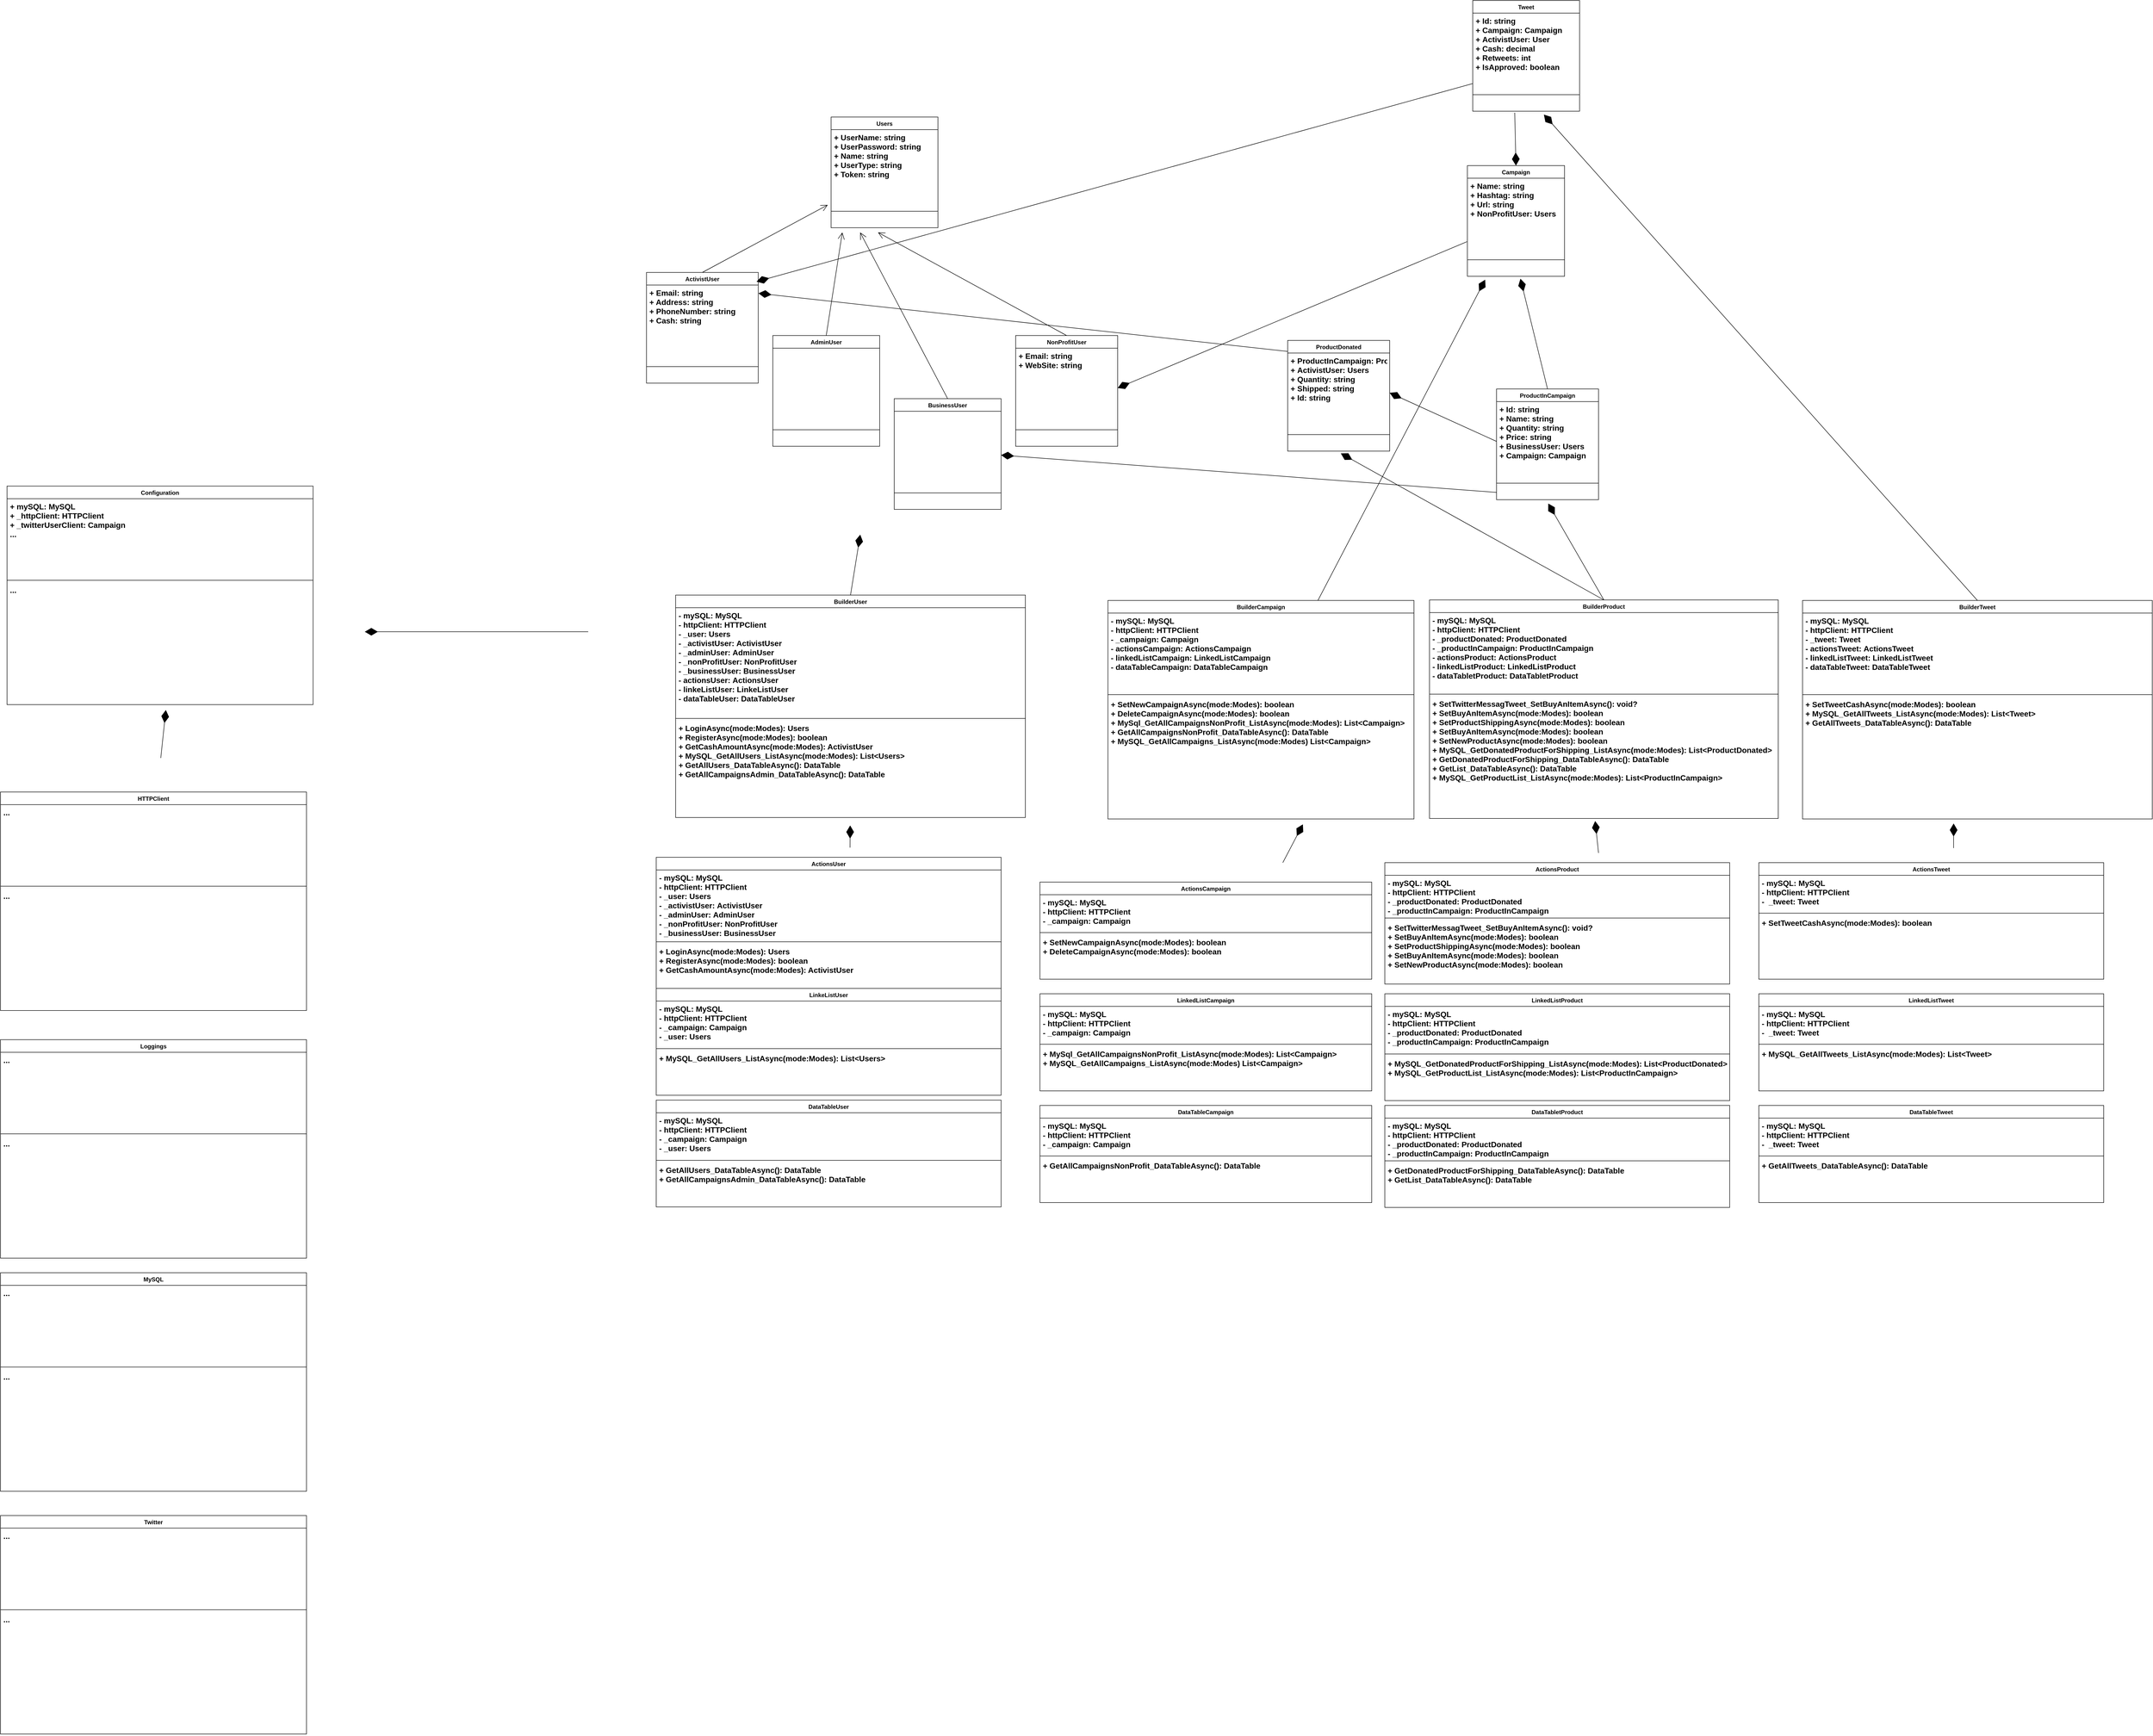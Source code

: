 <mxfile version="20.3.0" type="device"><diagram name="Page-1" id="929967ad-93f9-6ef4-fab6-5d389245f69c"><mxGraphModel dx="6966.5" dy="2979" grid="1" gridSize="10" guides="1" tooltips="1" connect="1" arrows="1" fold="1" page="1" pageScale="1.5" pageWidth="1169" pageHeight="826" background="none" math="0" shadow="0"><root><mxCell id="0" style=";html=1;"/><mxCell id="1" style=";html=1;" parent="0"/><mxCell id="vzU6-x2ajNIIpoVOrE8h-17" value="ActivistUser" style="swimlane;fontStyle=1;align=center;verticalAlign=top;childLayout=stackLayout;horizontal=1;startSize=26;horizontalStack=0;resizeParent=1;resizeParentMax=0;resizeLast=0;collapsible=1;marginBottom=0;" vertex="1" parent="1"><mxGeometry x="-190" y="-120" width="230" height="228" as="geometry"/></mxCell><mxCell id="vzU6-x2ajNIIpoVOrE8h-18" value="+ Email: string&#10;+ Address: string &#10;+ PhoneNumber: string&#10;+ Cash: string" style="text;strokeColor=none;fillColor=none;align=left;verticalAlign=top;spacingLeft=4;spacingRight=4;overflow=hidden;rotatable=0;points=[[0,0.5],[1,0.5]];portConstraint=eastwest;fontSize=16;fontStyle=1" vertex="1" parent="vzU6-x2ajNIIpoVOrE8h-17"><mxGeometry y="26" width="230" height="164" as="geometry"/></mxCell><mxCell id="vzU6-x2ajNIIpoVOrE8h-19" value="" style="line;strokeWidth=1;fillColor=none;align=left;verticalAlign=middle;spacingTop=-1;spacingLeft=3;spacingRight=3;rotatable=0;labelPosition=right;points=[];portConstraint=eastwest;strokeColor=inherit;" vertex="1" parent="vzU6-x2ajNIIpoVOrE8h-17"><mxGeometry y="190" width="230" height="8" as="geometry"/></mxCell><mxCell id="vzU6-x2ajNIIpoVOrE8h-20" value=" " style="text;strokeColor=none;fillColor=none;align=left;verticalAlign=top;spacingLeft=4;spacingRight=4;overflow=hidden;rotatable=0;points=[[0,0.5],[1,0.5]];portConstraint=eastwest;fontSize=16;fontStyle=1" vertex="1" parent="vzU6-x2ajNIIpoVOrE8h-17"><mxGeometry y="198" width="230" height="30" as="geometry"/></mxCell><mxCell id="vzU6-x2ajNIIpoVOrE8h-22" value="AdminUser" style="swimlane;fontStyle=1;align=center;verticalAlign=top;childLayout=stackLayout;horizontal=1;startSize=26;horizontalStack=0;resizeParent=1;resizeParentMax=0;resizeLast=0;collapsible=1;marginBottom=0;" vertex="1" parent="1"><mxGeometry x="70" y="10" width="220" height="228" as="geometry"/></mxCell><mxCell id="vzU6-x2ajNIIpoVOrE8h-23" value=" " style="text;strokeColor=none;fillColor=none;align=left;verticalAlign=top;spacingLeft=4;spacingRight=4;overflow=hidden;rotatable=0;points=[[0,0.5],[1,0.5]];portConstraint=eastwest;fontSize=16;fontStyle=1" vertex="1" parent="vzU6-x2ajNIIpoVOrE8h-22"><mxGeometry y="26" width="220" height="164" as="geometry"/></mxCell><mxCell id="vzU6-x2ajNIIpoVOrE8h-24" value="" style="line;strokeWidth=1;fillColor=none;align=left;verticalAlign=middle;spacingTop=-1;spacingLeft=3;spacingRight=3;rotatable=0;labelPosition=right;points=[];portConstraint=eastwest;strokeColor=inherit;" vertex="1" parent="vzU6-x2ajNIIpoVOrE8h-22"><mxGeometry y="190" width="220" height="8" as="geometry"/></mxCell><mxCell id="vzU6-x2ajNIIpoVOrE8h-25" value=" " style="text;strokeColor=none;fillColor=none;align=left;verticalAlign=top;spacingLeft=4;spacingRight=4;overflow=hidden;rotatable=0;points=[[0,0.5],[1,0.5]];portConstraint=eastwest;fontSize=16;fontStyle=1" vertex="1" parent="vzU6-x2ajNIIpoVOrE8h-22"><mxGeometry y="198" width="220" height="30" as="geometry"/></mxCell><mxCell id="vzU6-x2ajNIIpoVOrE8h-30" value="BusinessUser" style="swimlane;fontStyle=1;align=center;verticalAlign=top;childLayout=stackLayout;horizontal=1;startSize=26;horizontalStack=0;resizeParent=1;resizeParentMax=0;resizeLast=0;collapsible=1;marginBottom=0;" vertex="1" parent="1"><mxGeometry x="320" y="140" width="220" height="228" as="geometry"/></mxCell><mxCell id="vzU6-x2ajNIIpoVOrE8h-31" value=" " style="text;strokeColor=none;fillColor=none;align=left;verticalAlign=top;spacingLeft=4;spacingRight=4;overflow=hidden;rotatable=0;points=[[0,0.5],[1,0.5]];portConstraint=eastwest;fontSize=16;fontStyle=1" vertex="1" parent="vzU6-x2ajNIIpoVOrE8h-30"><mxGeometry y="26" width="220" height="164" as="geometry"/></mxCell><mxCell id="vzU6-x2ajNIIpoVOrE8h-32" value="" style="line;strokeWidth=1;fillColor=none;align=left;verticalAlign=middle;spacingTop=-1;spacingLeft=3;spacingRight=3;rotatable=0;labelPosition=right;points=[];portConstraint=eastwest;strokeColor=inherit;" vertex="1" parent="vzU6-x2ajNIIpoVOrE8h-30"><mxGeometry y="190" width="220" height="8" as="geometry"/></mxCell><mxCell id="vzU6-x2ajNIIpoVOrE8h-33" value=" " style="text;strokeColor=none;fillColor=none;align=left;verticalAlign=top;spacingLeft=4;spacingRight=4;overflow=hidden;rotatable=0;points=[[0,0.5],[1,0.5]];portConstraint=eastwest;fontSize=16;fontStyle=1" vertex="1" parent="vzU6-x2ajNIIpoVOrE8h-30"><mxGeometry y="198" width="220" height="30" as="geometry"/></mxCell><mxCell id="vzU6-x2ajNIIpoVOrE8h-34" value="NonProfitUser" style="swimlane;fontStyle=1;align=center;verticalAlign=top;childLayout=stackLayout;horizontal=1;startSize=26;horizontalStack=0;resizeParent=1;resizeParentMax=0;resizeLast=0;collapsible=1;marginBottom=0;" vertex="1" parent="1"><mxGeometry x="570" y="10" width="210" height="228" as="geometry"/></mxCell><mxCell id="vzU6-x2ajNIIpoVOrE8h-35" value="+ Email: string&#10;+ WebSite: string" style="text;strokeColor=none;fillColor=none;align=left;verticalAlign=top;spacingLeft=4;spacingRight=4;overflow=hidden;rotatable=0;points=[[0,0.5],[1,0.5]];portConstraint=eastwest;fontSize=16;fontStyle=1" vertex="1" parent="vzU6-x2ajNIIpoVOrE8h-34"><mxGeometry y="26" width="210" height="164" as="geometry"/></mxCell><mxCell id="vzU6-x2ajNIIpoVOrE8h-36" value="" style="line;strokeWidth=1;fillColor=none;align=left;verticalAlign=middle;spacingTop=-1;spacingLeft=3;spacingRight=3;rotatable=0;labelPosition=right;points=[];portConstraint=eastwest;strokeColor=inherit;" vertex="1" parent="vzU6-x2ajNIIpoVOrE8h-34"><mxGeometry y="190" width="210" height="8" as="geometry"/></mxCell><mxCell id="vzU6-x2ajNIIpoVOrE8h-37" value=" " style="text;strokeColor=none;fillColor=none;align=left;verticalAlign=top;spacingLeft=4;spacingRight=4;overflow=hidden;rotatable=0;points=[[0,0.5],[1,0.5]];portConstraint=eastwest;fontSize=16;fontStyle=1" vertex="1" parent="vzU6-x2ajNIIpoVOrE8h-34"><mxGeometry y="198" width="210" height="30" as="geometry"/></mxCell><mxCell id="vzU6-x2ajNIIpoVOrE8h-38" value="Users" style="swimlane;fontStyle=1;align=center;verticalAlign=top;childLayout=stackLayout;horizontal=1;startSize=26;horizontalStack=0;resizeParent=1;resizeParentMax=0;resizeLast=0;collapsible=1;marginBottom=0;" vertex="1" parent="1"><mxGeometry x="190" y="-440" width="220" height="228" as="geometry"/></mxCell><mxCell id="vzU6-x2ajNIIpoVOrE8h-39" value="+ UserName: string&#10;+ UserPassword: string&#10;+ Name: string&#10;+ UserType: string&#10;+ Token: string" style="text;strokeColor=none;fillColor=none;align=left;verticalAlign=top;spacingLeft=4;spacingRight=4;overflow=hidden;rotatable=0;points=[[0,0.5],[1,0.5]];portConstraint=eastwest;fontSize=16;fontStyle=1" vertex="1" parent="vzU6-x2ajNIIpoVOrE8h-38"><mxGeometry y="26" width="220" height="164" as="geometry"/></mxCell><mxCell id="vzU6-x2ajNIIpoVOrE8h-40" value="" style="line;strokeWidth=1;fillColor=none;align=left;verticalAlign=middle;spacingTop=-1;spacingLeft=3;spacingRight=3;rotatable=0;labelPosition=right;points=[];portConstraint=eastwest;strokeColor=inherit;" vertex="1" parent="vzU6-x2ajNIIpoVOrE8h-38"><mxGeometry y="190" width="220" height="8" as="geometry"/></mxCell><mxCell id="vzU6-x2ajNIIpoVOrE8h-41" value=" " style="text;strokeColor=none;fillColor=none;align=left;verticalAlign=top;spacingLeft=4;spacingRight=4;overflow=hidden;rotatable=0;points=[[0,0.5],[1,0.5]];portConstraint=eastwest;fontSize=16;fontStyle=1" vertex="1" parent="vzU6-x2ajNIIpoVOrE8h-38"><mxGeometry y="198" width="220" height="30" as="geometry"/></mxCell><mxCell id="vzU6-x2ajNIIpoVOrE8h-42" value="Tweet" style="swimlane;fontStyle=1;align=center;verticalAlign=top;childLayout=stackLayout;horizontal=1;startSize=26;horizontalStack=0;resizeParent=1;resizeParentMax=0;resizeLast=0;collapsible=1;marginBottom=0;" vertex="1" parent="1"><mxGeometry x="1511" y="-680" width="220" height="228" as="geometry"/></mxCell><mxCell id="vzU6-x2ajNIIpoVOrE8h-43" value="+ Id: string&#10;+ Campaign: Campaign&#10;+ ActivistUser: User&#10;+ Cash: decimal&#10;+ Retweets: int&#10;+ IsApproved: boolean" style="text;strokeColor=none;fillColor=none;align=left;verticalAlign=top;spacingLeft=4;spacingRight=4;overflow=hidden;rotatable=0;points=[[0,0.5],[1,0.5]];portConstraint=eastwest;fontSize=16;fontStyle=1" vertex="1" parent="vzU6-x2ajNIIpoVOrE8h-42"><mxGeometry y="26" width="220" height="164" as="geometry"/></mxCell><mxCell id="vzU6-x2ajNIIpoVOrE8h-44" value="" style="line;strokeWidth=1;fillColor=none;align=left;verticalAlign=middle;spacingTop=-1;spacingLeft=3;spacingRight=3;rotatable=0;labelPosition=right;points=[];portConstraint=eastwest;strokeColor=inherit;" vertex="1" parent="vzU6-x2ajNIIpoVOrE8h-42"><mxGeometry y="190" width="220" height="8" as="geometry"/></mxCell><mxCell id="vzU6-x2ajNIIpoVOrE8h-45" value=" " style="text;strokeColor=none;fillColor=none;align=left;verticalAlign=top;spacingLeft=4;spacingRight=4;overflow=hidden;rotatable=0;points=[[0,0.5],[1,0.5]];portConstraint=eastwest;fontSize=16;fontStyle=1" vertex="1" parent="vzU6-x2ajNIIpoVOrE8h-42"><mxGeometry y="198" width="220" height="30" as="geometry"/></mxCell><mxCell id="vzU6-x2ajNIIpoVOrE8h-46" value="Campaign" style="swimlane;fontStyle=1;align=center;verticalAlign=top;childLayout=stackLayout;horizontal=1;startSize=26;horizontalStack=0;resizeParent=1;resizeParentMax=0;resizeLast=0;collapsible=1;marginBottom=0;" vertex="1" parent="1"><mxGeometry x="1500" y="-340" width="200" height="228" as="geometry"/></mxCell><mxCell id="vzU6-x2ajNIIpoVOrE8h-47" value="+ Name: string&#10;+ Hashtag: string&#10;+ Url: string&#10;+ NonProfitUser: Users" style="text;strokeColor=none;fillColor=none;align=left;verticalAlign=top;spacingLeft=4;spacingRight=4;overflow=hidden;rotatable=0;points=[[0,0.5],[1,0.5]];portConstraint=eastwest;fontSize=16;fontStyle=1" vertex="1" parent="vzU6-x2ajNIIpoVOrE8h-46"><mxGeometry y="26" width="200" height="164" as="geometry"/></mxCell><mxCell id="vzU6-x2ajNIIpoVOrE8h-48" value="" style="line;strokeWidth=1;fillColor=none;align=left;verticalAlign=middle;spacingTop=-1;spacingLeft=3;spacingRight=3;rotatable=0;labelPosition=right;points=[];portConstraint=eastwest;strokeColor=inherit;" vertex="1" parent="vzU6-x2ajNIIpoVOrE8h-46"><mxGeometry y="190" width="200" height="8" as="geometry"/></mxCell><mxCell id="vzU6-x2ajNIIpoVOrE8h-49" value=" " style="text;strokeColor=none;fillColor=none;align=left;verticalAlign=top;spacingLeft=4;spacingRight=4;overflow=hidden;rotatable=0;points=[[0,0.5],[1,0.5]];portConstraint=eastwest;fontSize=16;fontStyle=1" vertex="1" parent="vzU6-x2ajNIIpoVOrE8h-46"><mxGeometry y="198" width="200" height="30" as="geometry"/></mxCell><mxCell id="vzU6-x2ajNIIpoVOrE8h-54" value="ProductInCampaign" style="swimlane;fontStyle=1;align=center;verticalAlign=top;childLayout=stackLayout;horizontal=1;startSize=26;horizontalStack=0;resizeParent=1;resizeParentMax=0;resizeLast=0;collapsible=1;marginBottom=0;" vertex="1" parent="1"><mxGeometry x="1560" y="120" width="210" height="228" as="geometry"/></mxCell><mxCell id="vzU6-x2ajNIIpoVOrE8h-55" value="+ Id: string&#10;+ Name: string&#10;+ Quantity: string&#10;+ Price: string&#10;+ BusinessUser: Users&#10;+ Campaign: Campaign" style="text;strokeColor=none;fillColor=none;align=left;verticalAlign=top;spacingLeft=4;spacingRight=4;overflow=hidden;rotatable=0;points=[[0,0.5],[1,0.5]];portConstraint=eastwest;fontSize=16;fontStyle=1" vertex="1" parent="vzU6-x2ajNIIpoVOrE8h-54"><mxGeometry y="26" width="210" height="164" as="geometry"/></mxCell><mxCell id="vzU6-x2ajNIIpoVOrE8h-56" value="" style="line;strokeWidth=1;fillColor=none;align=left;verticalAlign=middle;spacingTop=-1;spacingLeft=3;spacingRight=3;rotatable=0;labelPosition=right;points=[];portConstraint=eastwest;strokeColor=inherit;" vertex="1" parent="vzU6-x2ajNIIpoVOrE8h-54"><mxGeometry y="190" width="210" height="8" as="geometry"/></mxCell><mxCell id="vzU6-x2ajNIIpoVOrE8h-57" value=" " style="text;strokeColor=none;fillColor=none;align=left;verticalAlign=top;spacingLeft=4;spacingRight=4;overflow=hidden;rotatable=0;points=[[0,0.5],[1,0.5]];portConstraint=eastwest;fontSize=16;fontStyle=1" vertex="1" parent="vzU6-x2ajNIIpoVOrE8h-54"><mxGeometry y="198" width="210" height="30" as="geometry"/></mxCell><mxCell id="vzU6-x2ajNIIpoVOrE8h-75" value="BuilderUser" style="swimlane;fontStyle=1;align=center;verticalAlign=top;childLayout=stackLayout;horizontal=1;startSize=26;horizontalStack=0;resizeParent=1;resizeParentMax=0;resizeLast=0;collapsible=1;marginBottom=0;" vertex="1" parent="1"><mxGeometry x="-130" y="544.5" width="720" height="458" as="geometry"/></mxCell><mxCell id="vzU6-x2ajNIIpoVOrE8h-76" value="- mySQL: MySQL&#10;- httpClient: HTTPClient&#10;- _user: Users&#10;- _activistUser: ActivistUser&#10;- _adminUser: AdminUser&#10;- _nonProfitUser: NonProfitUser&#10;- _businessUser: BusinessUser&#10;- actionsUser: ActionsUser&#10;- linkeListUser: LinkeListUser&#10;- dataTableUser: DataTableUser&#10;&#10;" style="text;strokeColor=none;fillColor=none;align=left;verticalAlign=top;spacingLeft=4;spacingRight=4;overflow=hidden;rotatable=0;points=[[0,0.5],[1,0.5]];portConstraint=eastwest;fontSize=16;fontStyle=1" vertex="1" parent="vzU6-x2ajNIIpoVOrE8h-75"><mxGeometry y="26" width="720" height="224" as="geometry"/></mxCell><mxCell id="vzU6-x2ajNIIpoVOrE8h-77" value="" style="line;strokeWidth=1;fillColor=none;align=left;verticalAlign=middle;spacingTop=-1;spacingLeft=3;spacingRight=3;rotatable=0;labelPosition=right;points=[];portConstraint=eastwest;strokeColor=inherit;" vertex="1" parent="vzU6-x2ajNIIpoVOrE8h-75"><mxGeometry y="250" width="720" height="8" as="geometry"/></mxCell><mxCell id="vzU6-x2ajNIIpoVOrE8h-78" value="+ LoginAsync(mode:Modes): Users&#10;+ RegisterAsync(mode:Modes): boolean&#10;+ GetCashAmountAsync(mode:Modes): ActivistUser&#10;+ MySQL_GetAllUsers_ListAsync(mode:Modes): List&lt;Users&gt;&#10;+ GetAllUsers_DataTableAsync(): DataTable&#10;+ GetAllCampaignsAdmin_DataTableAsync(): DataTable" style="text;strokeColor=none;fillColor=none;align=left;verticalAlign=top;spacingLeft=4;spacingRight=4;overflow=hidden;rotatable=0;points=[[0,0.5],[1,0.5]];portConstraint=eastwest;fontSize=16;fontStyle=1" vertex="1" parent="vzU6-x2ajNIIpoVOrE8h-75"><mxGeometry y="258" width="720" height="200" as="geometry"/></mxCell><mxCell id="vzU6-x2ajNIIpoVOrE8h-116" value="ActionsUser" style="swimlane;fontStyle=1;align=center;verticalAlign=top;childLayout=stackLayout;horizontal=1;startSize=26;horizontalStack=0;resizeParent=1;resizeParentMax=0;resizeLast=0;collapsible=1;marginBottom=0;" vertex="1" parent="1"><mxGeometry x="-170" y="1084.5" width="710" height="278" as="geometry"/></mxCell><mxCell id="vzU6-x2ajNIIpoVOrE8h-117" value="- mySQL: MySQL&#10;- httpClient: HTTPClient&#10;- _user: Users&#10;- _activistUser: ActivistUser&#10;- _adminUser: AdminUser&#10;- _nonProfitUser: NonProfitUser&#10;- _businessUser: BusinessUser&#10;&#10;" style="text;strokeColor=none;fillColor=none;align=left;verticalAlign=top;spacingLeft=4;spacingRight=4;overflow=hidden;rotatable=0;points=[[0,0.5],[1,0.5]];portConstraint=eastwest;fontSize=16;fontStyle=1" vertex="1" parent="vzU6-x2ajNIIpoVOrE8h-116"><mxGeometry y="26" width="710" height="144" as="geometry"/></mxCell><mxCell id="vzU6-x2ajNIIpoVOrE8h-118" value="" style="line;strokeWidth=1;fillColor=none;align=left;verticalAlign=middle;spacingTop=-1;spacingLeft=3;spacingRight=3;rotatable=0;labelPosition=right;points=[];portConstraint=eastwest;strokeColor=inherit;" vertex="1" parent="vzU6-x2ajNIIpoVOrE8h-116"><mxGeometry y="170" width="710" height="8" as="geometry"/></mxCell><mxCell id="vzU6-x2ajNIIpoVOrE8h-119" value="+ LoginAsync(mode:Modes): Users&#10;+ RegisterAsync(mode:Modes): boolean&#10;+ GetCashAmountAsync(mode:Modes): ActivistUser" style="text;strokeColor=none;fillColor=none;align=left;verticalAlign=top;spacingLeft=4;spacingRight=4;overflow=hidden;rotatable=0;points=[[0,0.5],[1,0.5]];portConstraint=eastwest;fontSize=16;fontStyle=1" vertex="1" parent="vzU6-x2ajNIIpoVOrE8h-116"><mxGeometry y="178" width="710" height="100" as="geometry"/></mxCell><mxCell id="vzU6-x2ajNIIpoVOrE8h-120" value="LinkeListUser" style="swimlane;fontStyle=1;align=center;verticalAlign=top;childLayout=stackLayout;horizontal=1;startSize=26;horizontalStack=0;resizeParent=1;resizeParentMax=0;resizeLast=0;collapsible=1;marginBottom=0;" vertex="1" parent="1"><mxGeometry x="-170" y="1354.5" width="710" height="220" as="geometry"/></mxCell><mxCell id="vzU6-x2ajNIIpoVOrE8h-121" value="- mySQL: MySQL&#10;- httpClient: HTTPClient&#10;- _campaign: Campaign&#10;- _user: Users&#10;" style="text;strokeColor=none;fillColor=none;align=left;verticalAlign=top;spacingLeft=4;spacingRight=4;overflow=hidden;rotatable=0;points=[[0,0.5],[1,0.5]];portConstraint=eastwest;fontSize=16;fontStyle=1" vertex="1" parent="vzU6-x2ajNIIpoVOrE8h-120"><mxGeometry y="26" width="710" height="94" as="geometry"/></mxCell><mxCell id="vzU6-x2ajNIIpoVOrE8h-122" value="" style="line;strokeWidth=1;fillColor=none;align=left;verticalAlign=middle;spacingTop=-1;spacingLeft=3;spacingRight=3;rotatable=0;labelPosition=right;points=[];portConstraint=eastwest;strokeColor=inherit;" vertex="1" parent="vzU6-x2ajNIIpoVOrE8h-120"><mxGeometry y="120" width="710" height="8" as="geometry"/></mxCell><mxCell id="vzU6-x2ajNIIpoVOrE8h-123" value="+ MySQL_GetAllUsers_ListAsync(mode:Modes): List&lt;Users&gt;" style="text;strokeColor=none;fillColor=none;align=left;verticalAlign=top;spacingLeft=4;spacingRight=4;overflow=hidden;rotatable=0;points=[[0,0.5],[1,0.5]];portConstraint=eastwest;fontSize=16;fontStyle=1" vertex="1" parent="vzU6-x2ajNIIpoVOrE8h-120"><mxGeometry y="128" width="710" height="92" as="geometry"/></mxCell><mxCell id="vzU6-x2ajNIIpoVOrE8h-124" value="DataTableUser" style="swimlane;fontStyle=1;align=center;verticalAlign=top;childLayout=stackLayout;horizontal=1;startSize=26;horizontalStack=0;resizeParent=1;resizeParentMax=0;resizeLast=0;collapsible=1;marginBottom=0;" vertex="1" parent="1"><mxGeometry x="-170" y="1584.5" width="710" height="220" as="geometry"/></mxCell><mxCell id="vzU6-x2ajNIIpoVOrE8h-125" value="- mySQL: MySQL&#10;- httpClient: HTTPClient&#10;- _campaign: Campaign&#10;- _user: Users&#10;" style="text;strokeColor=none;fillColor=none;align=left;verticalAlign=top;spacingLeft=4;spacingRight=4;overflow=hidden;rotatable=0;points=[[0,0.5],[1,0.5]];portConstraint=eastwest;fontSize=16;fontStyle=1" vertex="1" parent="vzU6-x2ajNIIpoVOrE8h-124"><mxGeometry y="26" width="710" height="94" as="geometry"/></mxCell><mxCell id="vzU6-x2ajNIIpoVOrE8h-126" value="" style="line;strokeWidth=1;fillColor=none;align=left;verticalAlign=middle;spacingTop=-1;spacingLeft=3;spacingRight=3;rotatable=0;labelPosition=right;points=[];portConstraint=eastwest;strokeColor=inherit;" vertex="1" parent="vzU6-x2ajNIIpoVOrE8h-124"><mxGeometry y="120" width="710" height="8" as="geometry"/></mxCell><mxCell id="vzU6-x2ajNIIpoVOrE8h-127" value="+ GetAllUsers_DataTableAsync(): DataTable&#10;+ GetAllCampaignsAdmin_DataTableAsync(): DataTable" style="text;strokeColor=none;fillColor=none;align=left;verticalAlign=top;spacingLeft=4;spacingRight=4;overflow=hidden;rotatable=0;points=[[0,0.5],[1,0.5]];portConstraint=eastwest;fontSize=16;fontStyle=1" vertex="1" parent="vzU6-x2ajNIIpoVOrE8h-124"><mxGeometry y="128" width="710" height="92" as="geometry"/></mxCell><mxCell id="vzU6-x2ajNIIpoVOrE8h-128" value="Configuration" style="swimlane;fontStyle=1;align=center;verticalAlign=top;childLayout=stackLayout;horizontal=1;startSize=26;horizontalStack=0;resizeParent=1;resizeParentMax=0;resizeLast=0;collapsible=1;marginBottom=0;" vertex="1" parent="1"><mxGeometry x="-1506.5" y="320" width="630" height="450" as="geometry"/></mxCell><mxCell id="vzU6-x2ajNIIpoVOrE8h-129" value="+ mySQL: MySQL&#10;+ _httpClient: HTTPClient&#10;+ _twitterUserClient: Campaign&#10;...&#10;" style="text;strokeColor=none;fillColor=none;align=left;verticalAlign=top;spacingLeft=4;spacingRight=4;overflow=hidden;rotatable=0;points=[[0,0.5],[1,0.5]];portConstraint=eastwest;fontSize=16;fontStyle=1" vertex="1" parent="vzU6-x2ajNIIpoVOrE8h-128"><mxGeometry y="26" width="630" height="164" as="geometry"/></mxCell><mxCell id="vzU6-x2ajNIIpoVOrE8h-130" value="" style="line;strokeWidth=1;fillColor=none;align=left;verticalAlign=middle;spacingTop=-1;spacingLeft=3;spacingRight=3;rotatable=0;labelPosition=right;points=[];portConstraint=eastwest;strokeColor=inherit;" vertex="1" parent="vzU6-x2ajNIIpoVOrE8h-128"><mxGeometry y="190" width="630" height="8" as="geometry"/></mxCell><mxCell id="vzU6-x2ajNIIpoVOrE8h-131" value="..." style="text;strokeColor=none;fillColor=none;align=left;verticalAlign=top;spacingLeft=4;spacingRight=4;overflow=hidden;rotatable=0;points=[[0,0.5],[1,0.5]];portConstraint=eastwest;fontSize=16;fontStyle=1" vertex="1" parent="vzU6-x2ajNIIpoVOrE8h-128"><mxGeometry y="198" width="630" height="252" as="geometry"/></mxCell><mxCell id="vzU6-x2ajNIIpoVOrE8h-132" value="HTTPClient" style="swimlane;fontStyle=1;align=center;verticalAlign=top;childLayout=stackLayout;horizontal=1;startSize=26;horizontalStack=0;resizeParent=1;resizeParentMax=0;resizeLast=0;collapsible=1;marginBottom=0;" vertex="1" parent="1"><mxGeometry x="-1520" y="950" width="630" height="450" as="geometry"/></mxCell><mxCell id="vzU6-x2ajNIIpoVOrE8h-133" value="...&#10;" style="text;strokeColor=none;fillColor=none;align=left;verticalAlign=top;spacingLeft=4;spacingRight=4;overflow=hidden;rotatable=0;points=[[0,0.5],[1,0.5]];portConstraint=eastwest;fontSize=16;fontStyle=1" vertex="1" parent="vzU6-x2ajNIIpoVOrE8h-132"><mxGeometry y="26" width="630" height="164" as="geometry"/></mxCell><mxCell id="vzU6-x2ajNIIpoVOrE8h-134" value="" style="line;strokeWidth=1;fillColor=none;align=left;verticalAlign=middle;spacingTop=-1;spacingLeft=3;spacingRight=3;rotatable=0;labelPosition=right;points=[];portConstraint=eastwest;strokeColor=inherit;" vertex="1" parent="vzU6-x2ajNIIpoVOrE8h-132"><mxGeometry y="190" width="630" height="8" as="geometry"/></mxCell><mxCell id="vzU6-x2ajNIIpoVOrE8h-135" value="..." style="text;strokeColor=none;fillColor=none;align=left;verticalAlign=top;spacingLeft=4;spacingRight=4;overflow=hidden;rotatable=0;points=[[0,0.5],[1,0.5]];portConstraint=eastwest;fontSize=16;fontStyle=1" vertex="1" parent="vzU6-x2ajNIIpoVOrE8h-132"><mxGeometry y="198" width="630" height="252" as="geometry"/></mxCell><mxCell id="vzU6-x2ajNIIpoVOrE8h-136" value="Loggings" style="swimlane;fontStyle=1;align=center;verticalAlign=top;childLayout=stackLayout;horizontal=1;startSize=26;horizontalStack=0;resizeParent=1;resizeParentMax=0;resizeLast=0;collapsible=1;marginBottom=0;" vertex="1" parent="1"><mxGeometry x="-1520" y="1460" width="630" height="450" as="geometry"/></mxCell><mxCell id="vzU6-x2ajNIIpoVOrE8h-137" value="...&#10;" style="text;strokeColor=none;fillColor=none;align=left;verticalAlign=top;spacingLeft=4;spacingRight=4;overflow=hidden;rotatable=0;points=[[0,0.5],[1,0.5]];portConstraint=eastwest;fontSize=16;fontStyle=1" vertex="1" parent="vzU6-x2ajNIIpoVOrE8h-136"><mxGeometry y="26" width="630" height="164" as="geometry"/></mxCell><mxCell id="vzU6-x2ajNIIpoVOrE8h-138" value="" style="line;strokeWidth=1;fillColor=none;align=left;verticalAlign=middle;spacingTop=-1;spacingLeft=3;spacingRight=3;rotatable=0;labelPosition=right;points=[];portConstraint=eastwest;strokeColor=inherit;" vertex="1" parent="vzU6-x2ajNIIpoVOrE8h-136"><mxGeometry y="190" width="630" height="8" as="geometry"/></mxCell><mxCell id="vzU6-x2ajNIIpoVOrE8h-139" value="..." style="text;strokeColor=none;fillColor=none;align=left;verticalAlign=top;spacingLeft=4;spacingRight=4;overflow=hidden;rotatable=0;points=[[0,0.5],[1,0.5]];portConstraint=eastwest;fontSize=16;fontStyle=1" vertex="1" parent="vzU6-x2ajNIIpoVOrE8h-136"><mxGeometry y="198" width="630" height="252" as="geometry"/></mxCell><mxCell id="vzU6-x2ajNIIpoVOrE8h-140" value="MySQL" style="swimlane;fontStyle=1;align=center;verticalAlign=top;childLayout=stackLayout;horizontal=1;startSize=26;horizontalStack=0;resizeParent=1;resizeParentMax=0;resizeLast=0;collapsible=1;marginBottom=0;" vertex="1" parent="1"><mxGeometry x="-1520" y="1940" width="630" height="450" as="geometry"/></mxCell><mxCell id="vzU6-x2ajNIIpoVOrE8h-141" value="...&#10;" style="text;strokeColor=none;fillColor=none;align=left;verticalAlign=top;spacingLeft=4;spacingRight=4;overflow=hidden;rotatable=0;points=[[0,0.5],[1,0.5]];portConstraint=eastwest;fontSize=16;fontStyle=1" vertex="1" parent="vzU6-x2ajNIIpoVOrE8h-140"><mxGeometry y="26" width="630" height="164" as="geometry"/></mxCell><mxCell id="vzU6-x2ajNIIpoVOrE8h-142" value="" style="line;strokeWidth=1;fillColor=none;align=left;verticalAlign=middle;spacingTop=-1;spacingLeft=3;spacingRight=3;rotatable=0;labelPosition=right;points=[];portConstraint=eastwest;strokeColor=inherit;" vertex="1" parent="vzU6-x2ajNIIpoVOrE8h-140"><mxGeometry y="190" width="630" height="8" as="geometry"/></mxCell><mxCell id="vzU6-x2ajNIIpoVOrE8h-143" value="..." style="text;strokeColor=none;fillColor=none;align=left;verticalAlign=top;spacingLeft=4;spacingRight=4;overflow=hidden;rotatable=0;points=[[0,0.5],[1,0.5]];portConstraint=eastwest;fontSize=16;fontStyle=1" vertex="1" parent="vzU6-x2ajNIIpoVOrE8h-140"><mxGeometry y="198" width="630" height="252" as="geometry"/></mxCell><mxCell id="vzU6-x2ajNIIpoVOrE8h-144" value="Twitter" style="swimlane;fontStyle=1;align=center;verticalAlign=top;childLayout=stackLayout;horizontal=1;startSize=26;horizontalStack=0;resizeParent=1;resizeParentMax=0;resizeLast=0;collapsible=1;marginBottom=0;" vertex="1" parent="1"><mxGeometry x="-1520" y="2440" width="630" height="450" as="geometry"/></mxCell><mxCell id="vzU6-x2ajNIIpoVOrE8h-145" value="...&#10;" style="text;strokeColor=none;fillColor=none;align=left;verticalAlign=top;spacingLeft=4;spacingRight=4;overflow=hidden;rotatable=0;points=[[0,0.5],[1,0.5]];portConstraint=eastwest;fontSize=16;fontStyle=1" vertex="1" parent="vzU6-x2ajNIIpoVOrE8h-144"><mxGeometry y="26" width="630" height="164" as="geometry"/></mxCell><mxCell id="vzU6-x2ajNIIpoVOrE8h-146" value="" style="line;strokeWidth=1;fillColor=none;align=left;verticalAlign=middle;spacingTop=-1;spacingLeft=3;spacingRight=3;rotatable=0;labelPosition=right;points=[];portConstraint=eastwest;strokeColor=inherit;" vertex="1" parent="vzU6-x2ajNIIpoVOrE8h-144"><mxGeometry y="190" width="630" height="8" as="geometry"/></mxCell><mxCell id="vzU6-x2ajNIIpoVOrE8h-147" value="..." style="text;strokeColor=none;fillColor=none;align=left;verticalAlign=top;spacingLeft=4;spacingRight=4;overflow=hidden;rotatable=0;points=[[0,0.5],[1,0.5]];portConstraint=eastwest;fontSize=16;fontStyle=1" vertex="1" parent="vzU6-x2ajNIIpoVOrE8h-144"><mxGeometry y="198" width="630" height="252" as="geometry"/></mxCell><mxCell id="vzU6-x2ajNIIpoVOrE8h-148" value="" style="endArrow=open;endFill=1;endSize=12;html=1;rounded=0;fontSize=16;exitX=0.5;exitY=0;exitDx=0;exitDy=0;entryX=0.439;entryY=1.322;entryDx=0;entryDy=0;entryPerimeter=0;" edge="1" parent="1" source="vzU6-x2ajNIIpoVOrE8h-34" target="vzU6-x2ajNIIpoVOrE8h-41"><mxGeometry width="160" relative="1" as="geometry"><mxPoint x="880" y="470" as="sourcePoint"/><mxPoint x="1040" y="470" as="targetPoint"/></mxGeometry></mxCell><mxCell id="vzU6-x2ajNIIpoVOrE8h-149" value="" style="endArrow=open;endFill=1;endSize=12;html=1;rounded=0;fontSize=16;entryX=0.272;entryY=1.322;entryDx=0;entryDy=0;entryPerimeter=0;exitX=0.5;exitY=0;exitDx=0;exitDy=0;" edge="1" parent="1" source="vzU6-x2ajNIIpoVOrE8h-30" target="vzU6-x2ajNIIpoVOrE8h-41"><mxGeometry width="160" relative="1" as="geometry"><mxPoint x="880" y="470" as="sourcePoint"/><mxPoint x="1040" y="470" as="targetPoint"/></mxGeometry></mxCell><mxCell id="vzU6-x2ajNIIpoVOrE8h-150" value="" style="endArrow=open;endFill=1;endSize=12;html=1;rounded=0;fontSize=16;entryX=0.105;entryY=1.322;entryDx=0;entryDy=0;entryPerimeter=0;exitX=0.5;exitY=0;exitDx=0;exitDy=0;" edge="1" parent="1" source="vzU6-x2ajNIIpoVOrE8h-22" target="vzU6-x2ajNIIpoVOrE8h-41"><mxGeometry width="160" relative="1" as="geometry"><mxPoint x="880" y="470" as="sourcePoint"/><mxPoint x="1040" y="470" as="targetPoint"/></mxGeometry></mxCell><mxCell id="vzU6-x2ajNIIpoVOrE8h-151" value="" style="endArrow=open;endFill=1;endSize=12;html=1;rounded=0;fontSize=16;entryX=-0.031;entryY=0.945;entryDx=0;entryDy=0;entryPerimeter=0;exitX=0.5;exitY=0;exitDx=0;exitDy=0;" edge="1" parent="1" source="vzU6-x2ajNIIpoVOrE8h-17" target="vzU6-x2ajNIIpoVOrE8h-39"><mxGeometry width="160" relative="1" as="geometry"><mxPoint x="880" y="470" as="sourcePoint"/><mxPoint x="1040" y="470" as="targetPoint"/></mxGeometry></mxCell><mxCell id="vzU6-x2ajNIIpoVOrE8h-156" value="" style="endArrow=diamondThin;endFill=1;endSize=24;html=1;rounded=0;fontSize=16;entryX=0.499;entryY=1.082;entryDx=0;entryDy=0;entryPerimeter=0;" edge="1" parent="1" target="vzU6-x2ajNIIpoVOrE8h-78"><mxGeometry width="160" relative="1" as="geometry"><mxPoint x="229" y="1064.5" as="sourcePoint"/><mxPoint x="-290" y="894.5" as="targetPoint"/></mxGeometry></mxCell><mxCell id="vzU6-x2ajNIIpoVOrE8h-157" value="" style="endArrow=diamondThin;endFill=1;endSize=24;html=1;rounded=0;fontSize=16;entryX=1;entryY=0.5;entryDx=0;entryDy=0;exitX=0;exitY=0.5;exitDx=0;exitDy=0;" edge="1" parent="1" source="vzU6-x2ajNIIpoVOrE8h-55" target="vzU6-x2ajNIIpoVOrE8h-51"><mxGeometry width="160" relative="1" as="geometry"><mxPoint x="1830" y="240" as="sourcePoint"/><mxPoint x="1990" y="240" as="targetPoint"/></mxGeometry></mxCell><mxCell id="vzU6-x2ajNIIpoVOrE8h-158" value="" style="endArrow=diamondThin;endFill=1;endSize=24;html=1;rounded=0;fontSize=16;entryX=0.519;entryY=1.044;entryDx=0;entryDy=0;entryPerimeter=0;" edge="1" parent="1" target="vzU6-x2ajNIIpoVOrE8h-131"><mxGeometry width="160" relative="1" as="geometry"><mxPoint x="-1190" y="880" as="sourcePoint"/><mxPoint x="477" y="950" as="targetPoint"/></mxGeometry></mxCell><mxCell id="vzU6-x2ajNIIpoVOrE8h-159" value="" style="endArrow=diamondThin;endFill=1;endSize=24;html=1;rounded=0;fontSize=19;" edge="1" parent="1"><mxGeometry width="160" relative="1" as="geometry"><mxPoint x="-310" y="620" as="sourcePoint"/><mxPoint x="-770" y="620" as="targetPoint"/></mxGeometry></mxCell><mxCell id="vzU6-x2ajNIIpoVOrE8h-162" value="" style="endArrow=diamondThin;endFill=1;endSize=24;html=1;rounded=0;fontSize=19;entryX=0.546;entryY=1.167;entryDx=0;entryDy=0;entryPerimeter=0;exitX=0.5;exitY=0;exitDx=0;exitDy=0;" edge="1" parent="1" source="vzU6-x2ajNIIpoVOrE8h-54" target="vzU6-x2ajNIIpoVOrE8h-49"><mxGeometry width="160" relative="1" as="geometry"><mxPoint x="1220" y="-50" as="sourcePoint"/><mxPoint x="1380" y="-50" as="targetPoint"/></mxGeometry></mxCell><mxCell id="vzU6-x2ajNIIpoVOrE8h-163" value="" style="endArrow=diamondThin;endFill=1;endSize=24;html=1;rounded=0;fontSize=19;entryX=0.5;entryY=0;entryDx=0;entryDy=0;exitX=0.393;exitY=1.1;exitDx=0;exitDy=0;exitPerimeter=0;" edge="1" parent="1" source="vzU6-x2ajNIIpoVOrE8h-45" target="vzU6-x2ajNIIpoVOrE8h-46"><mxGeometry width="160" relative="1" as="geometry"><mxPoint x="1220" y="-50" as="sourcePoint"/><mxPoint x="1380" y="-50" as="targetPoint"/></mxGeometry></mxCell><mxCell id="vzU6-x2ajNIIpoVOrE8h-164" value="" style="endArrow=diamondThin;endFill=1;endSize=24;html=1;rounded=0;fontSize=19;entryX=1;entryY=0.5;entryDx=0;entryDy=0;exitX=-0.004;exitY=0.797;exitDx=0;exitDy=0;exitPerimeter=0;startArrow=none;" edge="1" parent="1" source="vzU6-x2ajNIIpoVOrE8h-47" target="vzU6-x2ajNIIpoVOrE8h-35"><mxGeometry width="160" relative="1" as="geometry"><mxPoint x="1220" y="-180" as="sourcePoint"/><mxPoint x="1380" y="-180" as="targetPoint"/></mxGeometry></mxCell><mxCell id="vzU6-x2ajNIIpoVOrE8h-166" value="" style="endArrow=diamondThin;endFill=1;endSize=24;html=1;rounded=0;fontSize=19;entryX=1.002;entryY=0.104;entryDx=0;entryDy=0;exitX=0.013;exitY=-0.018;exitDx=0;exitDy=0;exitPerimeter=0;entryPerimeter=0;" edge="1" parent="1" source="vzU6-x2ajNIIpoVOrE8h-51" target="vzU6-x2ajNIIpoVOrE8h-18"><mxGeometry width="160" relative="1" as="geometry"><mxPoint x="770" y="-100" as="sourcePoint"/><mxPoint x="930" y="-100" as="targetPoint"/></mxGeometry></mxCell><mxCell id="vzU6-x2ajNIIpoVOrE8h-50" value="ProductDonated" style="swimlane;fontStyle=1;align=center;verticalAlign=top;childLayout=stackLayout;horizontal=1;startSize=26;horizontalStack=0;resizeParent=1;resizeParentMax=0;resizeLast=0;collapsible=1;marginBottom=0;" vertex="1" parent="1"><mxGeometry x="1130" y="20" width="210" height="228" as="geometry"/></mxCell><mxCell id="vzU6-x2ajNIIpoVOrE8h-51" value="+ ProductInCampaign: ProductInCampaign&#10;+ ActivistUser: Users&#10;+ Quantity: string&#10;+ Shipped: string&#10;+ Id: string" style="text;strokeColor=none;fillColor=none;align=left;verticalAlign=top;spacingLeft=4;spacingRight=4;overflow=hidden;rotatable=0;points=[[0,0.5],[1,0.5]];portConstraint=eastwest;fontSize=16;fontStyle=1" vertex="1" parent="vzU6-x2ajNIIpoVOrE8h-50"><mxGeometry y="26" width="210" height="164" as="geometry"/></mxCell><mxCell id="vzU6-x2ajNIIpoVOrE8h-52" value="" style="line;strokeWidth=1;fillColor=none;align=left;verticalAlign=middle;spacingTop=-1;spacingLeft=3;spacingRight=3;rotatable=0;labelPosition=right;points=[];portConstraint=eastwest;strokeColor=inherit;" vertex="1" parent="vzU6-x2ajNIIpoVOrE8h-50"><mxGeometry y="190" width="210" height="8" as="geometry"/></mxCell><mxCell id="vzU6-x2ajNIIpoVOrE8h-53" value=" " style="text;strokeColor=none;fillColor=none;align=left;verticalAlign=top;spacingLeft=4;spacingRight=4;overflow=hidden;rotatable=0;points=[[0,0.5],[1,0.5]];portConstraint=eastwest;fontSize=16;fontStyle=1" vertex="1" parent="vzU6-x2ajNIIpoVOrE8h-50"><mxGeometry y="198" width="210" height="30" as="geometry"/></mxCell><mxCell id="vzU6-x2ajNIIpoVOrE8h-168" value="" style="endArrow=diamondThin;endFill=1;endSize=24;html=1;rounded=0;fontSize=19;entryX=0.985;entryY=-0.043;entryDx=0;entryDy=0;exitX=0.002;exitY=0.884;exitDx=0;exitDy=0;entryPerimeter=0;exitPerimeter=0;" edge="1" parent="1" source="vzU6-x2ajNIIpoVOrE8h-43" target="vzU6-x2ajNIIpoVOrE8h-18"><mxGeometry width="160" relative="1" as="geometry"><mxPoint x="770" y="-100" as="sourcePoint"/><mxPoint x="930" y="-100" as="targetPoint"/></mxGeometry></mxCell><mxCell id="vzU6-x2ajNIIpoVOrE8h-169" value="" style="endArrow=diamondThin;endFill=1;endSize=24;html=1;rounded=0;fontSize=19;exitX=0;exitY=0.5;exitDx=0;exitDy=0;" edge="1" parent="1" source="vzU6-x2ajNIIpoVOrE8h-57" target="vzU6-x2ajNIIpoVOrE8h-31"><mxGeometry width="160" relative="1" as="geometry"><mxPoint x="750" y="-100" as="sourcePoint"/><mxPoint x="910" y="-100" as="targetPoint"/></mxGeometry></mxCell><mxCell id="vzU6-x2ajNIIpoVOrE8h-172" value="BuilderCampaign" style="swimlane;fontStyle=1;align=center;verticalAlign=top;childLayout=stackLayout;horizontal=1;startSize=26;horizontalStack=0;resizeParent=1;resizeParentMax=0;resizeLast=0;collapsible=1;marginBottom=0;" vertex="1" parent="1"><mxGeometry x="760" y="555.5" width="630" height="450" as="geometry"/></mxCell><mxCell id="vzU6-x2ajNIIpoVOrE8h-173" value="- mySQL: MySQL&#10;- httpClient: HTTPClient&#10;- _campaign: Campaign&#10;- actionsCampaign: ActionsCampaign&#10;- linkedListCampaign: LinkedListCampaign&#10;- dataTableCampaign: DataTableCampaign&#10;&#10;" style="text;strokeColor=none;fillColor=none;align=left;verticalAlign=top;spacingLeft=4;spacingRight=4;overflow=hidden;rotatable=0;points=[[0,0.5],[1,0.5]];portConstraint=eastwest;fontSize=16;fontStyle=1" vertex="1" parent="vzU6-x2ajNIIpoVOrE8h-172"><mxGeometry y="26" width="630" height="164" as="geometry"/></mxCell><mxCell id="vzU6-x2ajNIIpoVOrE8h-174" value="" style="line;strokeWidth=1;fillColor=none;align=left;verticalAlign=middle;spacingTop=-1;spacingLeft=3;spacingRight=3;rotatable=0;labelPosition=right;points=[];portConstraint=eastwest;strokeColor=inherit;" vertex="1" parent="vzU6-x2ajNIIpoVOrE8h-172"><mxGeometry y="190" width="630" height="8" as="geometry"/></mxCell><mxCell id="vzU6-x2ajNIIpoVOrE8h-175" value="+ SetNewCampaignAsync(mode:Modes): boolean&#10;+ DeleteCampaignAsync(mode:Modes): boolean&#10;+ MySql_GetAllCampaignsNonProfit_ListAsync(mode:Modes): List&lt;Campaign&gt;&#10;+ GetAllCampaignsNonProfit_DataTableAsync(): DataTable&#10;+ MySQL_GetAllCampaigns_ListAsync(mode:Modes) List&lt;Campaign&gt;" style="text;strokeColor=none;fillColor=none;align=left;verticalAlign=top;spacingLeft=4;spacingRight=4;overflow=hidden;rotatable=0;points=[[0,0.5],[1,0.5]];portConstraint=eastwest;fontSize=16;fontStyle=1" vertex="1" parent="vzU6-x2ajNIIpoVOrE8h-172"><mxGeometry y="198" width="630" height="252" as="geometry"/></mxCell><mxCell id="vzU6-x2ajNIIpoVOrE8h-176" value="" style="endArrow=diamondThin;endFill=1;endSize=24;html=1;rounded=0;fontSize=16;entryX=0.637;entryY=1.044;entryDx=0;entryDy=0;entryPerimeter=0;" edge="1" parent="vzU6-x2ajNIIpoVOrE8h-172" target="vzU6-x2ajNIIpoVOrE8h-175"><mxGeometry width="160" relative="1" as="geometry"><mxPoint x="360" y="540" as="sourcePoint"/><mxPoint x="730" y="180" as="targetPoint"/></mxGeometry></mxCell><mxCell id="vzU6-x2ajNIIpoVOrE8h-177" value="BuilderProduct" style="swimlane;fontStyle=1;align=center;verticalAlign=top;childLayout=stackLayout;horizontal=1;startSize=26;horizontalStack=0;resizeParent=1;resizeParentMax=0;resizeLast=0;collapsible=1;marginBottom=0;" vertex="1" parent="1"><mxGeometry x="1422" y="554.5" width="718" height="450" as="geometry"/></mxCell><mxCell id="vzU6-x2ajNIIpoVOrE8h-178" value="- mySQL: MySQL&#10;- httpClient: HTTPClient&#10;- _productDonated: ProductDonated&#10;- _productInCampaign: ProductInCampaign&#10;- actionsProduct: ActionsProduct&#10;- linkedListProduct: LinkedListProduct&#10;- dataTabletProduct: DataTabletProduct&#10;&#10;" style="text;strokeColor=none;fillColor=none;align=left;verticalAlign=top;spacingLeft=4;spacingRight=4;overflow=hidden;rotatable=0;points=[[0,0.5],[1,0.5]];portConstraint=eastwest;fontSize=16;fontStyle=1" vertex="1" parent="vzU6-x2ajNIIpoVOrE8h-177"><mxGeometry y="26" width="718" height="164" as="geometry"/></mxCell><mxCell id="vzU6-x2ajNIIpoVOrE8h-179" value="" style="line;strokeWidth=1;fillColor=none;align=left;verticalAlign=middle;spacingTop=-1;spacingLeft=3;spacingRight=3;rotatable=0;labelPosition=right;points=[];portConstraint=eastwest;strokeColor=inherit;" vertex="1" parent="vzU6-x2ajNIIpoVOrE8h-177"><mxGeometry y="190" width="718" height="8" as="geometry"/></mxCell><mxCell id="vzU6-x2ajNIIpoVOrE8h-180" value="+ SetTwitterMessagTweet_SetBuyAnItemAsync(): void?&#10;+ SetBuyAnItemAsync(mode:Modes): boolean&#10;+ SetProductShippingAsync(mode:Modes): boolean&#10;+ SetBuyAnItemAsync(mode:Modes): boolean&#10;+ SetNewProductAsync(mode:Modes): boolean&#10;+ MySQL_GetDonatedProductForShipping_ListAsync(mode:Modes): List&lt;ProductDonated&gt;&#10;+ GetDonatedProductForShipping_DataTableAsync(): DataTable&#10;+ GetList_DataTableAsync(): DataTable&#10;+ MySQL_GetProductList_ListAsync(mode:Modes): List&lt;ProductInCampaign&gt;" style="text;strokeColor=none;fillColor=none;align=left;verticalAlign=top;spacingLeft=4;spacingRight=4;overflow=hidden;rotatable=0;points=[[0,0.5],[1,0.5]];portConstraint=eastwest;fontSize=16;fontStyle=1" vertex="1" parent="vzU6-x2ajNIIpoVOrE8h-177"><mxGeometry y="198" width="718" height="252" as="geometry"/></mxCell><mxCell id="vzU6-x2ajNIIpoVOrE8h-181" value="BuilderTweet" style="swimlane;fontStyle=1;align=center;verticalAlign=top;childLayout=stackLayout;horizontal=1;startSize=26;horizontalStack=0;resizeParent=1;resizeParentMax=0;resizeLast=0;collapsible=1;marginBottom=0;" vertex="1" parent="1"><mxGeometry x="2190" y="555.5" width="720" height="450" as="geometry"/></mxCell><mxCell id="vzU6-x2ajNIIpoVOrE8h-182" value="- mySQL: MySQL&#10;- httpClient: HTTPClient&#10;- _tweet: Tweet&#10;- actionsTweet: ActionsTweet&#10;- linkedListTweet: LinkedListTweet&#10;- dataTableTweet: DataTableTweet&#10;&#10;" style="text;strokeColor=none;fillColor=none;align=left;verticalAlign=top;spacingLeft=4;spacingRight=4;overflow=hidden;rotatable=0;points=[[0,0.5],[1,0.5]];portConstraint=eastwest;fontSize=16;fontStyle=1" vertex="1" parent="vzU6-x2ajNIIpoVOrE8h-181"><mxGeometry y="26" width="720" height="164" as="geometry"/></mxCell><mxCell id="vzU6-x2ajNIIpoVOrE8h-183" value="" style="line;strokeWidth=1;fillColor=none;align=left;verticalAlign=middle;spacingTop=-1;spacingLeft=3;spacingRight=3;rotatable=0;labelPosition=right;points=[];portConstraint=eastwest;strokeColor=inherit;" vertex="1" parent="vzU6-x2ajNIIpoVOrE8h-181"><mxGeometry y="190" width="720" height="8" as="geometry"/></mxCell><mxCell id="vzU6-x2ajNIIpoVOrE8h-184" value="+ SetTweetCashAsync(mode:Modes): boolean&#10;+ MySQL_GetAllTweets_ListAsync(mode:Modes): List&lt;Tweet&gt;&#10;+ GetAllTweets_DataTableAsync(): DataTable" style="text;strokeColor=none;fillColor=none;align=left;verticalAlign=top;spacingLeft=4;spacingRight=4;overflow=hidden;rotatable=0;points=[[0,0.5],[1,0.5]];portConstraint=eastwest;fontSize=16;fontStyle=1" vertex="1" parent="vzU6-x2ajNIIpoVOrE8h-181"><mxGeometry y="198" width="720" height="252" as="geometry"/></mxCell><mxCell id="vzU6-x2ajNIIpoVOrE8h-185" value="ActionsCampaign" style="swimlane;fontStyle=1;align=center;verticalAlign=top;childLayout=stackLayout;horizontal=1;startSize=26;horizontalStack=0;resizeParent=1;resizeParentMax=0;resizeLast=0;collapsible=1;marginBottom=0;" vertex="1" parent="1"><mxGeometry x="620" y="1135.5" width="683" height="200" as="geometry"/></mxCell><mxCell id="vzU6-x2ajNIIpoVOrE8h-186" value="- mySQL: MySQL&#10;- httpClient: HTTPClient&#10;- _campaign: Campaign&#10;&#10;" style="text;strokeColor=none;fillColor=none;align=left;verticalAlign=top;spacingLeft=4;spacingRight=4;overflow=hidden;rotatable=0;points=[[0,0.5],[1,0.5]];portConstraint=eastwest;fontSize=16;fontStyle=1" vertex="1" parent="vzU6-x2ajNIIpoVOrE8h-185"><mxGeometry y="26" width="683" height="74" as="geometry"/></mxCell><mxCell id="vzU6-x2ajNIIpoVOrE8h-187" value="" style="line;strokeWidth=1;fillColor=none;align=left;verticalAlign=middle;spacingTop=-1;spacingLeft=3;spacingRight=3;rotatable=0;labelPosition=right;points=[];portConstraint=eastwest;strokeColor=inherit;" vertex="1" parent="vzU6-x2ajNIIpoVOrE8h-185"><mxGeometry y="100" width="683" height="8" as="geometry"/></mxCell><mxCell id="vzU6-x2ajNIIpoVOrE8h-188" value="+ SetNewCampaignAsync(mode:Modes): boolean&#10;+ DeleteCampaignAsync(mode:Modes): boolean" style="text;strokeColor=none;fillColor=none;align=left;verticalAlign=top;spacingLeft=4;spacingRight=4;overflow=hidden;rotatable=0;points=[[0,0.5],[1,0.5]];portConstraint=eastwest;fontSize=16;fontStyle=1" vertex="1" parent="vzU6-x2ajNIIpoVOrE8h-185"><mxGeometry y="108" width="683" height="92" as="geometry"/></mxCell><mxCell id="vzU6-x2ajNIIpoVOrE8h-189" value="LinkedListCampaign" style="swimlane;fontStyle=1;align=center;verticalAlign=top;childLayout=stackLayout;horizontal=1;startSize=26;horizontalStack=0;resizeParent=1;resizeParentMax=0;resizeLast=0;collapsible=1;marginBottom=0;" vertex="1" parent="1"><mxGeometry x="620" y="1365.5" width="683" height="200" as="geometry"/></mxCell><mxCell id="vzU6-x2ajNIIpoVOrE8h-190" value="- mySQL: MySQL&#10;- httpClient: HTTPClient&#10;- _campaign: Campaign&#10;&#10;" style="text;strokeColor=none;fillColor=none;align=left;verticalAlign=top;spacingLeft=4;spacingRight=4;overflow=hidden;rotatable=0;points=[[0,0.5],[1,0.5]];portConstraint=eastwest;fontSize=16;fontStyle=1" vertex="1" parent="vzU6-x2ajNIIpoVOrE8h-189"><mxGeometry y="26" width="683" height="74" as="geometry"/></mxCell><mxCell id="vzU6-x2ajNIIpoVOrE8h-191" value="" style="line;strokeWidth=1;fillColor=none;align=left;verticalAlign=middle;spacingTop=-1;spacingLeft=3;spacingRight=3;rotatable=0;labelPosition=right;points=[];portConstraint=eastwest;strokeColor=inherit;" vertex="1" parent="vzU6-x2ajNIIpoVOrE8h-189"><mxGeometry y="100" width="683" height="8" as="geometry"/></mxCell><mxCell id="vzU6-x2ajNIIpoVOrE8h-192" value="+ MySql_GetAllCampaignsNonProfit_ListAsync(mode:Modes): List&lt;Campaign&gt;&#10;+ MySQL_GetAllCampaigns_ListAsync(mode:Modes) List&lt;Campaign&gt;" style="text;strokeColor=none;fillColor=none;align=left;verticalAlign=top;spacingLeft=4;spacingRight=4;overflow=hidden;rotatable=0;points=[[0,0.5],[1,0.5]];portConstraint=eastwest;fontSize=16;fontStyle=1" vertex="1" parent="vzU6-x2ajNIIpoVOrE8h-189"><mxGeometry y="108" width="683" height="92" as="geometry"/></mxCell><mxCell id="vzU6-x2ajNIIpoVOrE8h-193" value="DataTableCampaign" style="swimlane;fontStyle=1;align=center;verticalAlign=top;childLayout=stackLayout;horizontal=1;startSize=26;horizontalStack=0;resizeParent=1;resizeParentMax=0;resizeLast=0;collapsible=1;marginBottom=0;" vertex="1" parent="1"><mxGeometry x="620" y="1595.5" width="683" height="200" as="geometry"/></mxCell><mxCell id="vzU6-x2ajNIIpoVOrE8h-194" value="- mySQL: MySQL&#10;- httpClient: HTTPClient&#10;- _campaign: Campaign&#10;&#10;" style="text;strokeColor=none;fillColor=none;align=left;verticalAlign=top;spacingLeft=4;spacingRight=4;overflow=hidden;rotatable=0;points=[[0,0.5],[1,0.5]];portConstraint=eastwest;fontSize=16;fontStyle=1" vertex="1" parent="vzU6-x2ajNIIpoVOrE8h-193"><mxGeometry y="26" width="683" height="74" as="geometry"/></mxCell><mxCell id="vzU6-x2ajNIIpoVOrE8h-195" value="" style="line;strokeWidth=1;fillColor=none;align=left;verticalAlign=middle;spacingTop=-1;spacingLeft=3;spacingRight=3;rotatable=0;labelPosition=right;points=[];portConstraint=eastwest;strokeColor=inherit;" vertex="1" parent="vzU6-x2ajNIIpoVOrE8h-193"><mxGeometry y="100" width="683" height="8" as="geometry"/></mxCell><mxCell id="vzU6-x2ajNIIpoVOrE8h-196" value="+ GetAllCampaignsNonProfit_DataTableAsync(): DataTable" style="text;strokeColor=none;fillColor=none;align=left;verticalAlign=top;spacingLeft=4;spacingRight=4;overflow=hidden;rotatable=0;points=[[0,0.5],[1,0.5]];portConstraint=eastwest;fontSize=16;fontStyle=1" vertex="1" parent="vzU6-x2ajNIIpoVOrE8h-193"><mxGeometry y="108" width="683" height="92" as="geometry"/></mxCell><mxCell id="vzU6-x2ajNIIpoVOrE8h-197" value="ActionsProduct" style="swimlane;fontStyle=1;align=center;verticalAlign=top;childLayout=stackLayout;horizontal=1;startSize=26;horizontalStack=0;resizeParent=1;resizeParentMax=0;resizeLast=0;collapsible=1;marginBottom=0;" vertex="1" parent="1"><mxGeometry x="1330" y="1095.5" width="710" height="250" as="geometry"/></mxCell><mxCell id="vzU6-x2ajNIIpoVOrE8h-198" value="- mySQL: MySQL&#10;- httpClient: HTTPClient&#10;- _productDonated: ProductDonated&#10;- _productInCampaign: ProductInCampaign" style="text;strokeColor=none;fillColor=none;align=left;verticalAlign=top;spacingLeft=4;spacingRight=4;overflow=hidden;rotatable=0;points=[[0,0.5],[1,0.5]];portConstraint=eastwest;fontSize=16;fontStyle=1" vertex="1" parent="vzU6-x2ajNIIpoVOrE8h-197"><mxGeometry y="26" width="710" height="84" as="geometry"/></mxCell><mxCell id="vzU6-x2ajNIIpoVOrE8h-199" value="" style="line;strokeWidth=1;fillColor=none;align=left;verticalAlign=middle;spacingTop=-1;spacingLeft=3;spacingRight=3;rotatable=0;labelPosition=right;points=[];portConstraint=eastwest;strokeColor=inherit;" vertex="1" parent="vzU6-x2ajNIIpoVOrE8h-197"><mxGeometry y="110" width="710" height="8" as="geometry"/></mxCell><mxCell id="vzU6-x2ajNIIpoVOrE8h-200" value="+ SetTwitterMessagTweet_SetBuyAnItemAsync(): void?&#10;+ SetBuyAnItemAsync(mode:Modes): boolean&#10;+ SetProductShippingAsync(mode:Modes): boolean&#10;+ SetBuyAnItemAsync(mode:Modes): boolean&#10;+ SetNewProductAsync(mode:Modes): boolean" style="text;strokeColor=none;fillColor=none;align=left;verticalAlign=top;spacingLeft=4;spacingRight=4;overflow=hidden;rotatable=0;points=[[0,0.5],[1,0.5]];portConstraint=eastwest;fontSize=16;fontStyle=1" vertex="1" parent="vzU6-x2ajNIIpoVOrE8h-197"><mxGeometry y="118" width="710" height="132" as="geometry"/></mxCell><mxCell id="vzU6-x2ajNIIpoVOrE8h-201" value="LinkedListProduct" style="swimlane;fontStyle=1;align=center;verticalAlign=top;childLayout=stackLayout;horizontal=1;startSize=26;horizontalStack=0;resizeParent=1;resizeParentMax=0;resizeLast=0;collapsible=1;marginBottom=0;" vertex="1" parent="1"><mxGeometry x="1330" y="1365.5" width="710" height="220" as="geometry"/></mxCell><mxCell id="vzU6-x2ajNIIpoVOrE8h-202" value="- mySQL: MySQL&#10;- httpClient: HTTPClient&#10;- _productDonated: ProductDonated&#10;- _productInCampaign: ProductInCampaign" style="text;strokeColor=none;fillColor=none;align=left;verticalAlign=top;spacingLeft=4;spacingRight=4;overflow=hidden;rotatable=0;points=[[0,0.5],[1,0.5]];portConstraint=eastwest;fontSize=16;fontStyle=1" vertex="1" parent="vzU6-x2ajNIIpoVOrE8h-201"><mxGeometry y="26" width="710" height="94" as="geometry"/></mxCell><mxCell id="vzU6-x2ajNIIpoVOrE8h-203" value="" style="line;strokeWidth=1;fillColor=none;align=left;verticalAlign=middle;spacingTop=-1;spacingLeft=3;spacingRight=3;rotatable=0;labelPosition=right;points=[];portConstraint=eastwest;strokeColor=inherit;" vertex="1" parent="vzU6-x2ajNIIpoVOrE8h-201"><mxGeometry y="120" width="710" height="8" as="geometry"/></mxCell><mxCell id="vzU6-x2ajNIIpoVOrE8h-204" value="+ MySQL_GetDonatedProductForShipping_ListAsync(mode:Modes): List&lt;ProductDonated&gt;&#10;+ MySQL_GetProductList_ListAsync(mode:Modes): List&lt;ProductInCampaign&gt;" style="text;strokeColor=none;fillColor=none;align=left;verticalAlign=top;spacingLeft=4;spacingRight=4;overflow=hidden;rotatable=0;points=[[0,0.5],[1,0.5]];portConstraint=eastwest;fontSize=16;fontStyle=1" vertex="1" parent="vzU6-x2ajNIIpoVOrE8h-201"><mxGeometry y="128" width="710" height="92" as="geometry"/></mxCell><mxCell id="vzU6-x2ajNIIpoVOrE8h-205" value="DataTabletProduct" style="swimlane;fontStyle=1;align=center;verticalAlign=top;childLayout=stackLayout;horizontal=1;startSize=26;horizontalStack=0;resizeParent=1;resizeParentMax=0;resizeLast=0;collapsible=1;marginBottom=0;" vertex="1" parent="1"><mxGeometry x="1330" y="1595.5" width="710" height="210" as="geometry"/></mxCell><mxCell id="vzU6-x2ajNIIpoVOrE8h-206" value="- mySQL: MySQL&#10;- httpClient: HTTPClient&#10;- _productDonated: ProductDonated&#10;- _productInCampaign: ProductInCampaign" style="text;strokeColor=none;fillColor=none;align=left;verticalAlign=top;spacingLeft=4;spacingRight=4;overflow=hidden;rotatable=0;points=[[0,0.5],[1,0.5]];portConstraint=eastwest;fontSize=16;fontStyle=1" vertex="1" parent="vzU6-x2ajNIIpoVOrE8h-205"><mxGeometry y="26" width="710" height="84" as="geometry"/></mxCell><mxCell id="vzU6-x2ajNIIpoVOrE8h-207" value="" style="line;strokeWidth=1;fillColor=none;align=left;verticalAlign=middle;spacingTop=-1;spacingLeft=3;spacingRight=3;rotatable=0;labelPosition=right;points=[];portConstraint=eastwest;strokeColor=inherit;" vertex="1" parent="vzU6-x2ajNIIpoVOrE8h-205"><mxGeometry y="110" width="710" height="8" as="geometry"/></mxCell><mxCell id="vzU6-x2ajNIIpoVOrE8h-208" value="+ GetDonatedProductForShipping_DataTableAsync(): DataTable&#10;+ GetList_DataTableAsync(): DataTable" style="text;strokeColor=none;fillColor=none;align=left;verticalAlign=top;spacingLeft=4;spacingRight=4;overflow=hidden;rotatable=0;points=[[0,0.5],[1,0.5]];portConstraint=eastwest;fontSize=16;fontStyle=1" vertex="1" parent="vzU6-x2ajNIIpoVOrE8h-205"><mxGeometry y="118" width="710" height="92" as="geometry"/></mxCell><mxCell id="vzU6-x2ajNIIpoVOrE8h-209" value="ActionsTweet" style="swimlane;fontStyle=1;align=center;verticalAlign=top;childLayout=stackLayout;horizontal=1;startSize=26;horizontalStack=0;resizeParent=1;resizeParentMax=0;resizeLast=0;collapsible=1;marginBottom=0;" vertex="1" parent="1"><mxGeometry x="2100" y="1095.5" width="710" height="240" as="geometry"/></mxCell><mxCell id="vzU6-x2ajNIIpoVOrE8h-210" value="- mySQL: MySQL&#10;- httpClient: HTTPClient&#10;-  _tweet: Tweet&#10;&#10;" style="text;strokeColor=none;fillColor=none;align=left;verticalAlign=top;spacingLeft=4;spacingRight=4;overflow=hidden;rotatable=0;points=[[0,0.5],[1,0.5]];portConstraint=eastwest;fontSize=16;fontStyle=1" vertex="1" parent="vzU6-x2ajNIIpoVOrE8h-209"><mxGeometry y="26" width="710" height="74" as="geometry"/></mxCell><mxCell id="vzU6-x2ajNIIpoVOrE8h-211" value="" style="line;strokeWidth=1;fillColor=none;align=left;verticalAlign=middle;spacingTop=-1;spacingLeft=3;spacingRight=3;rotatable=0;labelPosition=right;points=[];portConstraint=eastwest;strokeColor=inherit;" vertex="1" parent="vzU6-x2ajNIIpoVOrE8h-209"><mxGeometry y="100" width="710" height="8" as="geometry"/></mxCell><mxCell id="vzU6-x2ajNIIpoVOrE8h-212" value="+ SetTweetCashAsync(mode:Modes): boolean" style="text;strokeColor=none;fillColor=none;align=left;verticalAlign=top;spacingLeft=4;spacingRight=4;overflow=hidden;rotatable=0;points=[[0,0.5],[1,0.5]];portConstraint=eastwest;fontSize=16;fontStyle=1" vertex="1" parent="vzU6-x2ajNIIpoVOrE8h-209"><mxGeometry y="108" width="710" height="132" as="geometry"/></mxCell><mxCell id="vzU6-x2ajNIIpoVOrE8h-213" value="LinkedListTweet" style="swimlane;fontStyle=1;align=center;verticalAlign=top;childLayout=stackLayout;horizontal=1;startSize=26;horizontalStack=0;resizeParent=1;resizeParentMax=0;resizeLast=0;collapsible=1;marginBottom=0;" vertex="1" parent="1"><mxGeometry x="2100" y="1365.5" width="710" height="200" as="geometry"/></mxCell><mxCell id="vzU6-x2ajNIIpoVOrE8h-214" value="- mySQL: MySQL&#10;- httpClient: HTTPClient&#10;-  _tweet: Tweet&#10;&#10;" style="text;strokeColor=none;fillColor=none;align=left;verticalAlign=top;spacingLeft=4;spacingRight=4;overflow=hidden;rotatable=0;points=[[0,0.5],[1,0.5]];portConstraint=eastwest;fontSize=16;fontStyle=1" vertex="1" parent="vzU6-x2ajNIIpoVOrE8h-213"><mxGeometry y="26" width="710" height="74" as="geometry"/></mxCell><mxCell id="vzU6-x2ajNIIpoVOrE8h-215" value="" style="line;strokeWidth=1;fillColor=none;align=left;verticalAlign=middle;spacingTop=-1;spacingLeft=3;spacingRight=3;rotatable=0;labelPosition=right;points=[];portConstraint=eastwest;strokeColor=inherit;" vertex="1" parent="vzU6-x2ajNIIpoVOrE8h-213"><mxGeometry y="100" width="710" height="8" as="geometry"/></mxCell><mxCell id="vzU6-x2ajNIIpoVOrE8h-216" value="+ MySQL_GetAllTweets_ListAsync(mode:Modes): List&lt;Tweet&gt;" style="text;strokeColor=none;fillColor=none;align=left;verticalAlign=top;spacingLeft=4;spacingRight=4;overflow=hidden;rotatable=0;points=[[0,0.5],[1,0.5]];portConstraint=eastwest;fontSize=16;fontStyle=1" vertex="1" parent="vzU6-x2ajNIIpoVOrE8h-213"><mxGeometry y="108" width="710" height="92" as="geometry"/></mxCell><mxCell id="vzU6-x2ajNIIpoVOrE8h-217" value="DataTableTweet" style="swimlane;fontStyle=1;align=center;verticalAlign=top;childLayout=stackLayout;horizontal=1;startSize=26;horizontalStack=0;resizeParent=1;resizeParentMax=0;resizeLast=0;collapsible=1;marginBottom=0;" vertex="1" parent="1"><mxGeometry x="2100" y="1595.5" width="710" height="200" as="geometry"/></mxCell><mxCell id="vzU6-x2ajNIIpoVOrE8h-218" value="- mySQL: MySQL&#10;- httpClient: HTTPClient&#10;-  _tweet: Tweet&#10;&#10;" style="text;strokeColor=none;fillColor=none;align=left;verticalAlign=top;spacingLeft=4;spacingRight=4;overflow=hidden;rotatable=0;points=[[0,0.5],[1,0.5]];portConstraint=eastwest;fontSize=16;fontStyle=1" vertex="1" parent="vzU6-x2ajNIIpoVOrE8h-217"><mxGeometry y="26" width="710" height="74" as="geometry"/></mxCell><mxCell id="vzU6-x2ajNIIpoVOrE8h-219" value="" style="line;strokeWidth=1;fillColor=none;align=left;verticalAlign=middle;spacingTop=-1;spacingLeft=3;spacingRight=3;rotatable=0;labelPosition=right;points=[];portConstraint=eastwest;strokeColor=inherit;" vertex="1" parent="vzU6-x2ajNIIpoVOrE8h-217"><mxGeometry y="100" width="710" height="8" as="geometry"/></mxCell><mxCell id="vzU6-x2ajNIIpoVOrE8h-220" value="+ GetAllTweets_DataTableAsync(): DataTable" style="text;strokeColor=none;fillColor=none;align=left;verticalAlign=top;spacingLeft=4;spacingRight=4;overflow=hidden;rotatable=0;points=[[0,0.5],[1,0.5]];portConstraint=eastwest;fontSize=16;fontStyle=1" vertex="1" parent="vzU6-x2ajNIIpoVOrE8h-217"><mxGeometry y="108" width="710" height="92" as="geometry"/></mxCell><mxCell id="vzU6-x2ajNIIpoVOrE8h-221" value="" style="endArrow=diamondThin;endFill=1;endSize=24;html=1;rounded=0;fontSize=16;entryX=0.475;entryY=1.021;entryDx=0;entryDy=0;entryPerimeter=0;" edge="1" parent="1" target="vzU6-x2ajNIIpoVOrE8h-180"><mxGeometry width="160" relative="1" as="geometry"><mxPoint x="1770" y="1075.5" as="sourcePoint"/><mxPoint x="1490" y="735.5" as="targetPoint"/></mxGeometry></mxCell><mxCell id="vzU6-x2ajNIIpoVOrE8h-222" value="" style="endArrow=diamondThin;endFill=1;endSize=24;html=1;rounded=0;fontSize=16;entryX=0.432;entryY=1.037;entryDx=0;entryDy=0;entryPerimeter=0;" edge="1" parent="1" target="vzU6-x2ajNIIpoVOrE8h-184"><mxGeometry width="160" relative="1" as="geometry"><mxPoint x="2501" y="1065.5" as="sourcePoint"/><mxPoint x="1490" y="735.5" as="targetPoint"/></mxGeometry></mxCell><mxCell id="vzU6-x2ajNIIpoVOrE8h-223" value="" style="endArrow=diamondThin;endFill=1;endSize=24;html=1;rounded=0;fontSize=19;exitX=0.5;exitY=0;exitDx=0;exitDy=0;" edge="1" parent="1" source="vzU6-x2ajNIIpoVOrE8h-75"><mxGeometry width="160" relative="1" as="geometry"><mxPoint x="340" y="410" as="sourcePoint"/><mxPoint x="250" y="420" as="targetPoint"/></mxGeometry></mxCell><mxCell id="vzU6-x2ajNIIpoVOrE8h-224" value="" style="endArrow=diamondThin;endFill=1;endSize=24;html=1;rounded=0;fontSize=19;entryX=0.183;entryY=1.233;entryDx=0;entryDy=0;entryPerimeter=0;" edge="1" parent="1" source="vzU6-x2ajNIIpoVOrE8h-172" target="vzU6-x2ajNIIpoVOrE8h-49"><mxGeometry width="160" relative="1" as="geometry"><mxPoint x="1010" y="240" as="sourcePoint"/><mxPoint x="1580" y="-120" as="targetPoint"/></mxGeometry></mxCell><mxCell id="vzU6-x2ajNIIpoVOrE8h-225" value="" style="endArrow=diamondThin;endFill=1;endSize=24;html=1;rounded=0;fontSize=19;exitX=0.5;exitY=0;exitDx=0;exitDy=0;entryX=0.507;entryY=1.267;entryDx=0;entryDy=0;entryPerimeter=0;" edge="1" parent="1" source="vzU6-x2ajNIIpoVOrE8h-177" target="vzU6-x2ajNIIpoVOrE8h-57"><mxGeometry width="160" relative="1" as="geometry"><mxPoint x="1010" y="240" as="sourcePoint"/><mxPoint x="1670" y="300" as="targetPoint"/></mxGeometry></mxCell><mxCell id="vzU6-x2ajNIIpoVOrE8h-226" value="" style="endArrow=diamondThin;endFill=1;endSize=24;html=1;rounded=0;fontSize=19;entryX=0.521;entryY=1.156;entryDx=0;entryDy=0;entryPerimeter=0;exitX=0.5;exitY=0;exitDx=0;exitDy=0;" edge="1" parent="1" source="vzU6-x2ajNIIpoVOrE8h-177" target="vzU6-x2ajNIIpoVOrE8h-53"><mxGeometry width="160" relative="1" as="geometry"><mxPoint x="1010" y="240" as="sourcePoint"/><mxPoint x="1170" y="240" as="targetPoint"/></mxGeometry></mxCell><mxCell id="vzU6-x2ajNIIpoVOrE8h-228" value="" style="endArrow=diamondThin;endFill=1;endSize=24;html=1;rounded=0;fontSize=19;entryX=0.666;entryY=1.233;entryDx=0;entryDy=0;exitX=0.5;exitY=0;exitDx=0;exitDy=0;entryPerimeter=0;" edge="1" parent="1" source="vzU6-x2ajNIIpoVOrE8h-181" target="vzU6-x2ajNIIpoVOrE8h-45"><mxGeometry width="160" relative="1" as="geometry"><mxPoint x="2150" y="40" as="sourcePoint"/><mxPoint x="2310" y="40" as="targetPoint"/></mxGeometry></mxCell></root></mxGraphModel></diagram></mxfile>